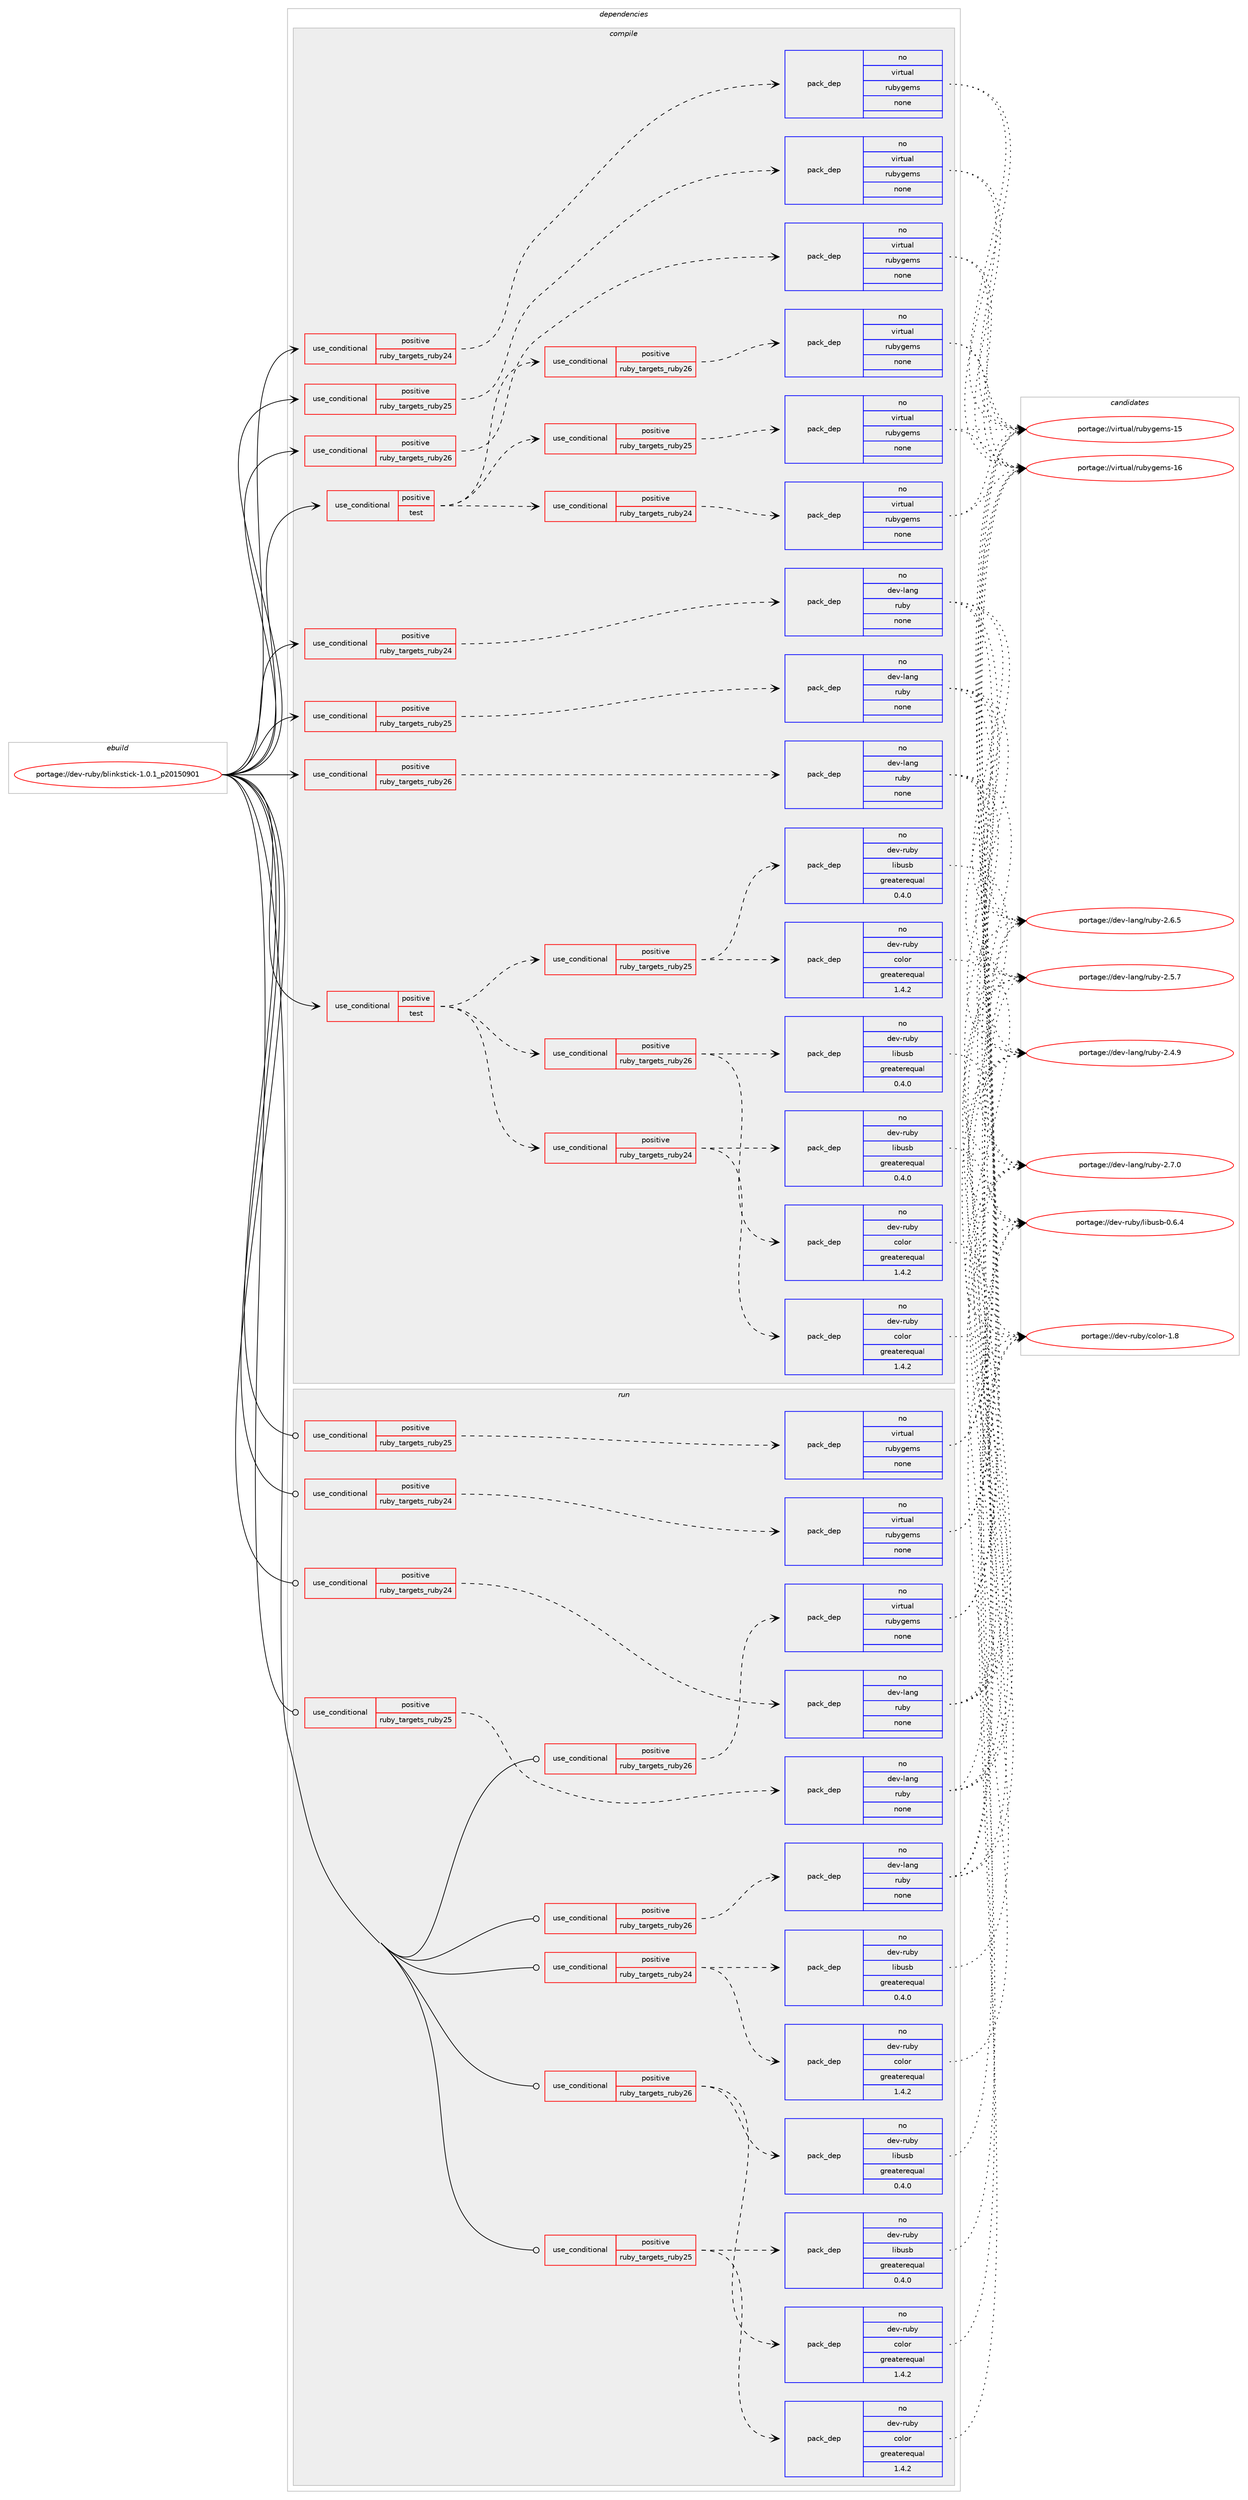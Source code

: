 digraph prolog {

# *************
# Graph options
# *************

newrank=true;
concentrate=true;
compound=true;
graph [rankdir=LR,fontname=Helvetica,fontsize=10,ranksep=1.5];#, ranksep=2.5, nodesep=0.2];
edge  [arrowhead=vee];
node  [fontname=Helvetica,fontsize=10];

# **********
# The ebuild
# **********

subgraph cluster_leftcol {
color=gray;
rank=same;
label=<<i>ebuild</i>>;
id [label="portage://dev-ruby/blinkstick-1.0.1_p20150901", color=red, width=4, href="../dev-ruby/blinkstick-1.0.1_p20150901.svg"];
}

# ****************
# The dependencies
# ****************

subgraph cluster_midcol {
color=gray;
label=<<i>dependencies</i>>;
subgraph cluster_compile {
fillcolor="#eeeeee";
style=filled;
label=<<i>compile</i>>;
subgraph cond92273 {
dependency365772 [label=<<TABLE BORDER="0" CELLBORDER="1" CELLSPACING="0" CELLPADDING="4"><TR><TD ROWSPAN="3" CELLPADDING="10">use_conditional</TD></TR><TR><TD>positive</TD></TR><TR><TD>ruby_targets_ruby24</TD></TR></TABLE>>, shape=none, color=red];
subgraph pack268675 {
dependency365773 [label=<<TABLE BORDER="0" CELLBORDER="1" CELLSPACING="0" CELLPADDING="4" WIDTH="220"><TR><TD ROWSPAN="6" CELLPADDING="30">pack_dep</TD></TR><TR><TD WIDTH="110">no</TD></TR><TR><TD>dev-lang</TD></TR><TR><TD>ruby</TD></TR><TR><TD>none</TD></TR><TR><TD></TD></TR></TABLE>>, shape=none, color=blue];
}
dependency365772:e -> dependency365773:w [weight=20,style="dashed",arrowhead="vee"];
}
id:e -> dependency365772:w [weight=20,style="solid",arrowhead="vee"];
subgraph cond92274 {
dependency365774 [label=<<TABLE BORDER="0" CELLBORDER="1" CELLSPACING="0" CELLPADDING="4"><TR><TD ROWSPAN="3" CELLPADDING="10">use_conditional</TD></TR><TR><TD>positive</TD></TR><TR><TD>ruby_targets_ruby24</TD></TR></TABLE>>, shape=none, color=red];
subgraph pack268676 {
dependency365775 [label=<<TABLE BORDER="0" CELLBORDER="1" CELLSPACING="0" CELLPADDING="4" WIDTH="220"><TR><TD ROWSPAN="6" CELLPADDING="30">pack_dep</TD></TR><TR><TD WIDTH="110">no</TD></TR><TR><TD>virtual</TD></TR><TR><TD>rubygems</TD></TR><TR><TD>none</TD></TR><TR><TD></TD></TR></TABLE>>, shape=none, color=blue];
}
dependency365774:e -> dependency365775:w [weight=20,style="dashed",arrowhead="vee"];
}
id:e -> dependency365774:w [weight=20,style="solid",arrowhead="vee"];
subgraph cond92275 {
dependency365776 [label=<<TABLE BORDER="0" CELLBORDER="1" CELLSPACING="0" CELLPADDING="4"><TR><TD ROWSPAN="3" CELLPADDING="10">use_conditional</TD></TR><TR><TD>positive</TD></TR><TR><TD>ruby_targets_ruby25</TD></TR></TABLE>>, shape=none, color=red];
subgraph pack268677 {
dependency365777 [label=<<TABLE BORDER="0" CELLBORDER="1" CELLSPACING="0" CELLPADDING="4" WIDTH="220"><TR><TD ROWSPAN="6" CELLPADDING="30">pack_dep</TD></TR><TR><TD WIDTH="110">no</TD></TR><TR><TD>dev-lang</TD></TR><TR><TD>ruby</TD></TR><TR><TD>none</TD></TR><TR><TD></TD></TR></TABLE>>, shape=none, color=blue];
}
dependency365776:e -> dependency365777:w [weight=20,style="dashed",arrowhead="vee"];
}
id:e -> dependency365776:w [weight=20,style="solid",arrowhead="vee"];
subgraph cond92276 {
dependency365778 [label=<<TABLE BORDER="0" CELLBORDER="1" CELLSPACING="0" CELLPADDING="4"><TR><TD ROWSPAN="3" CELLPADDING="10">use_conditional</TD></TR><TR><TD>positive</TD></TR><TR><TD>ruby_targets_ruby25</TD></TR></TABLE>>, shape=none, color=red];
subgraph pack268678 {
dependency365779 [label=<<TABLE BORDER="0" CELLBORDER="1" CELLSPACING="0" CELLPADDING="4" WIDTH="220"><TR><TD ROWSPAN="6" CELLPADDING="30">pack_dep</TD></TR><TR><TD WIDTH="110">no</TD></TR><TR><TD>virtual</TD></TR><TR><TD>rubygems</TD></TR><TR><TD>none</TD></TR><TR><TD></TD></TR></TABLE>>, shape=none, color=blue];
}
dependency365778:e -> dependency365779:w [weight=20,style="dashed",arrowhead="vee"];
}
id:e -> dependency365778:w [weight=20,style="solid",arrowhead="vee"];
subgraph cond92277 {
dependency365780 [label=<<TABLE BORDER="0" CELLBORDER="1" CELLSPACING="0" CELLPADDING="4"><TR><TD ROWSPAN="3" CELLPADDING="10">use_conditional</TD></TR><TR><TD>positive</TD></TR><TR><TD>ruby_targets_ruby26</TD></TR></TABLE>>, shape=none, color=red];
subgraph pack268679 {
dependency365781 [label=<<TABLE BORDER="0" CELLBORDER="1" CELLSPACING="0" CELLPADDING="4" WIDTH="220"><TR><TD ROWSPAN="6" CELLPADDING="30">pack_dep</TD></TR><TR><TD WIDTH="110">no</TD></TR><TR><TD>dev-lang</TD></TR><TR><TD>ruby</TD></TR><TR><TD>none</TD></TR><TR><TD></TD></TR></TABLE>>, shape=none, color=blue];
}
dependency365780:e -> dependency365781:w [weight=20,style="dashed",arrowhead="vee"];
}
id:e -> dependency365780:w [weight=20,style="solid",arrowhead="vee"];
subgraph cond92278 {
dependency365782 [label=<<TABLE BORDER="0" CELLBORDER="1" CELLSPACING="0" CELLPADDING="4"><TR><TD ROWSPAN="3" CELLPADDING="10">use_conditional</TD></TR><TR><TD>positive</TD></TR><TR><TD>ruby_targets_ruby26</TD></TR></TABLE>>, shape=none, color=red];
subgraph pack268680 {
dependency365783 [label=<<TABLE BORDER="0" CELLBORDER="1" CELLSPACING="0" CELLPADDING="4" WIDTH="220"><TR><TD ROWSPAN="6" CELLPADDING="30">pack_dep</TD></TR><TR><TD WIDTH="110">no</TD></TR><TR><TD>virtual</TD></TR><TR><TD>rubygems</TD></TR><TR><TD>none</TD></TR><TR><TD></TD></TR></TABLE>>, shape=none, color=blue];
}
dependency365782:e -> dependency365783:w [weight=20,style="dashed",arrowhead="vee"];
}
id:e -> dependency365782:w [weight=20,style="solid",arrowhead="vee"];
subgraph cond92279 {
dependency365784 [label=<<TABLE BORDER="0" CELLBORDER="1" CELLSPACING="0" CELLPADDING="4"><TR><TD ROWSPAN="3" CELLPADDING="10">use_conditional</TD></TR><TR><TD>positive</TD></TR><TR><TD>test</TD></TR></TABLE>>, shape=none, color=red];
subgraph cond92280 {
dependency365785 [label=<<TABLE BORDER="0" CELLBORDER="1" CELLSPACING="0" CELLPADDING="4"><TR><TD ROWSPAN="3" CELLPADDING="10">use_conditional</TD></TR><TR><TD>positive</TD></TR><TR><TD>ruby_targets_ruby24</TD></TR></TABLE>>, shape=none, color=red];
subgraph pack268681 {
dependency365786 [label=<<TABLE BORDER="0" CELLBORDER="1" CELLSPACING="0" CELLPADDING="4" WIDTH="220"><TR><TD ROWSPAN="6" CELLPADDING="30">pack_dep</TD></TR><TR><TD WIDTH="110">no</TD></TR><TR><TD>dev-ruby</TD></TR><TR><TD>color</TD></TR><TR><TD>greaterequal</TD></TR><TR><TD>1.4.2</TD></TR></TABLE>>, shape=none, color=blue];
}
dependency365785:e -> dependency365786:w [weight=20,style="dashed",arrowhead="vee"];
subgraph pack268682 {
dependency365787 [label=<<TABLE BORDER="0" CELLBORDER="1" CELLSPACING="0" CELLPADDING="4" WIDTH="220"><TR><TD ROWSPAN="6" CELLPADDING="30">pack_dep</TD></TR><TR><TD WIDTH="110">no</TD></TR><TR><TD>dev-ruby</TD></TR><TR><TD>libusb</TD></TR><TR><TD>greaterequal</TD></TR><TR><TD>0.4.0</TD></TR></TABLE>>, shape=none, color=blue];
}
dependency365785:e -> dependency365787:w [weight=20,style="dashed",arrowhead="vee"];
}
dependency365784:e -> dependency365785:w [weight=20,style="dashed",arrowhead="vee"];
subgraph cond92281 {
dependency365788 [label=<<TABLE BORDER="0" CELLBORDER="1" CELLSPACING="0" CELLPADDING="4"><TR><TD ROWSPAN="3" CELLPADDING="10">use_conditional</TD></TR><TR><TD>positive</TD></TR><TR><TD>ruby_targets_ruby25</TD></TR></TABLE>>, shape=none, color=red];
subgraph pack268683 {
dependency365789 [label=<<TABLE BORDER="0" CELLBORDER="1" CELLSPACING="0" CELLPADDING="4" WIDTH="220"><TR><TD ROWSPAN="6" CELLPADDING="30">pack_dep</TD></TR><TR><TD WIDTH="110">no</TD></TR><TR><TD>dev-ruby</TD></TR><TR><TD>color</TD></TR><TR><TD>greaterequal</TD></TR><TR><TD>1.4.2</TD></TR></TABLE>>, shape=none, color=blue];
}
dependency365788:e -> dependency365789:w [weight=20,style="dashed",arrowhead="vee"];
subgraph pack268684 {
dependency365790 [label=<<TABLE BORDER="0" CELLBORDER="1" CELLSPACING="0" CELLPADDING="4" WIDTH="220"><TR><TD ROWSPAN="6" CELLPADDING="30">pack_dep</TD></TR><TR><TD WIDTH="110">no</TD></TR><TR><TD>dev-ruby</TD></TR><TR><TD>libusb</TD></TR><TR><TD>greaterequal</TD></TR><TR><TD>0.4.0</TD></TR></TABLE>>, shape=none, color=blue];
}
dependency365788:e -> dependency365790:w [weight=20,style="dashed",arrowhead="vee"];
}
dependency365784:e -> dependency365788:w [weight=20,style="dashed",arrowhead="vee"];
subgraph cond92282 {
dependency365791 [label=<<TABLE BORDER="0" CELLBORDER="1" CELLSPACING="0" CELLPADDING="4"><TR><TD ROWSPAN="3" CELLPADDING="10">use_conditional</TD></TR><TR><TD>positive</TD></TR><TR><TD>ruby_targets_ruby26</TD></TR></TABLE>>, shape=none, color=red];
subgraph pack268685 {
dependency365792 [label=<<TABLE BORDER="0" CELLBORDER="1" CELLSPACING="0" CELLPADDING="4" WIDTH="220"><TR><TD ROWSPAN="6" CELLPADDING="30">pack_dep</TD></TR><TR><TD WIDTH="110">no</TD></TR><TR><TD>dev-ruby</TD></TR><TR><TD>color</TD></TR><TR><TD>greaterequal</TD></TR><TR><TD>1.4.2</TD></TR></TABLE>>, shape=none, color=blue];
}
dependency365791:e -> dependency365792:w [weight=20,style="dashed",arrowhead="vee"];
subgraph pack268686 {
dependency365793 [label=<<TABLE BORDER="0" CELLBORDER="1" CELLSPACING="0" CELLPADDING="4" WIDTH="220"><TR><TD ROWSPAN="6" CELLPADDING="30">pack_dep</TD></TR><TR><TD WIDTH="110">no</TD></TR><TR><TD>dev-ruby</TD></TR><TR><TD>libusb</TD></TR><TR><TD>greaterequal</TD></TR><TR><TD>0.4.0</TD></TR></TABLE>>, shape=none, color=blue];
}
dependency365791:e -> dependency365793:w [weight=20,style="dashed",arrowhead="vee"];
}
dependency365784:e -> dependency365791:w [weight=20,style="dashed",arrowhead="vee"];
}
id:e -> dependency365784:w [weight=20,style="solid",arrowhead="vee"];
subgraph cond92283 {
dependency365794 [label=<<TABLE BORDER="0" CELLBORDER="1" CELLSPACING="0" CELLPADDING="4"><TR><TD ROWSPAN="3" CELLPADDING="10">use_conditional</TD></TR><TR><TD>positive</TD></TR><TR><TD>test</TD></TR></TABLE>>, shape=none, color=red];
subgraph cond92284 {
dependency365795 [label=<<TABLE BORDER="0" CELLBORDER="1" CELLSPACING="0" CELLPADDING="4"><TR><TD ROWSPAN="3" CELLPADDING="10">use_conditional</TD></TR><TR><TD>positive</TD></TR><TR><TD>ruby_targets_ruby24</TD></TR></TABLE>>, shape=none, color=red];
subgraph pack268687 {
dependency365796 [label=<<TABLE BORDER="0" CELLBORDER="1" CELLSPACING="0" CELLPADDING="4" WIDTH="220"><TR><TD ROWSPAN="6" CELLPADDING="30">pack_dep</TD></TR><TR><TD WIDTH="110">no</TD></TR><TR><TD>virtual</TD></TR><TR><TD>rubygems</TD></TR><TR><TD>none</TD></TR><TR><TD></TD></TR></TABLE>>, shape=none, color=blue];
}
dependency365795:e -> dependency365796:w [weight=20,style="dashed",arrowhead="vee"];
}
dependency365794:e -> dependency365795:w [weight=20,style="dashed",arrowhead="vee"];
subgraph cond92285 {
dependency365797 [label=<<TABLE BORDER="0" CELLBORDER="1" CELLSPACING="0" CELLPADDING="4"><TR><TD ROWSPAN="3" CELLPADDING="10">use_conditional</TD></TR><TR><TD>positive</TD></TR><TR><TD>ruby_targets_ruby25</TD></TR></TABLE>>, shape=none, color=red];
subgraph pack268688 {
dependency365798 [label=<<TABLE BORDER="0" CELLBORDER="1" CELLSPACING="0" CELLPADDING="4" WIDTH="220"><TR><TD ROWSPAN="6" CELLPADDING="30">pack_dep</TD></TR><TR><TD WIDTH="110">no</TD></TR><TR><TD>virtual</TD></TR><TR><TD>rubygems</TD></TR><TR><TD>none</TD></TR><TR><TD></TD></TR></TABLE>>, shape=none, color=blue];
}
dependency365797:e -> dependency365798:w [weight=20,style="dashed",arrowhead="vee"];
}
dependency365794:e -> dependency365797:w [weight=20,style="dashed",arrowhead="vee"];
subgraph cond92286 {
dependency365799 [label=<<TABLE BORDER="0" CELLBORDER="1" CELLSPACING="0" CELLPADDING="4"><TR><TD ROWSPAN="3" CELLPADDING="10">use_conditional</TD></TR><TR><TD>positive</TD></TR><TR><TD>ruby_targets_ruby26</TD></TR></TABLE>>, shape=none, color=red];
subgraph pack268689 {
dependency365800 [label=<<TABLE BORDER="0" CELLBORDER="1" CELLSPACING="0" CELLPADDING="4" WIDTH="220"><TR><TD ROWSPAN="6" CELLPADDING="30">pack_dep</TD></TR><TR><TD WIDTH="110">no</TD></TR><TR><TD>virtual</TD></TR><TR><TD>rubygems</TD></TR><TR><TD>none</TD></TR><TR><TD></TD></TR></TABLE>>, shape=none, color=blue];
}
dependency365799:e -> dependency365800:w [weight=20,style="dashed",arrowhead="vee"];
}
dependency365794:e -> dependency365799:w [weight=20,style="dashed",arrowhead="vee"];
}
id:e -> dependency365794:w [weight=20,style="solid",arrowhead="vee"];
}
subgraph cluster_compileandrun {
fillcolor="#eeeeee";
style=filled;
label=<<i>compile and run</i>>;
}
subgraph cluster_run {
fillcolor="#eeeeee";
style=filled;
label=<<i>run</i>>;
subgraph cond92287 {
dependency365801 [label=<<TABLE BORDER="0" CELLBORDER="1" CELLSPACING="0" CELLPADDING="4"><TR><TD ROWSPAN="3" CELLPADDING="10">use_conditional</TD></TR><TR><TD>positive</TD></TR><TR><TD>ruby_targets_ruby24</TD></TR></TABLE>>, shape=none, color=red];
subgraph pack268690 {
dependency365802 [label=<<TABLE BORDER="0" CELLBORDER="1" CELLSPACING="0" CELLPADDING="4" WIDTH="220"><TR><TD ROWSPAN="6" CELLPADDING="30">pack_dep</TD></TR><TR><TD WIDTH="110">no</TD></TR><TR><TD>dev-lang</TD></TR><TR><TD>ruby</TD></TR><TR><TD>none</TD></TR><TR><TD></TD></TR></TABLE>>, shape=none, color=blue];
}
dependency365801:e -> dependency365802:w [weight=20,style="dashed",arrowhead="vee"];
}
id:e -> dependency365801:w [weight=20,style="solid",arrowhead="odot"];
subgraph cond92288 {
dependency365803 [label=<<TABLE BORDER="0" CELLBORDER="1" CELLSPACING="0" CELLPADDING="4"><TR><TD ROWSPAN="3" CELLPADDING="10">use_conditional</TD></TR><TR><TD>positive</TD></TR><TR><TD>ruby_targets_ruby24</TD></TR></TABLE>>, shape=none, color=red];
subgraph pack268691 {
dependency365804 [label=<<TABLE BORDER="0" CELLBORDER="1" CELLSPACING="0" CELLPADDING="4" WIDTH="220"><TR><TD ROWSPAN="6" CELLPADDING="30">pack_dep</TD></TR><TR><TD WIDTH="110">no</TD></TR><TR><TD>dev-ruby</TD></TR><TR><TD>color</TD></TR><TR><TD>greaterequal</TD></TR><TR><TD>1.4.2</TD></TR></TABLE>>, shape=none, color=blue];
}
dependency365803:e -> dependency365804:w [weight=20,style="dashed",arrowhead="vee"];
subgraph pack268692 {
dependency365805 [label=<<TABLE BORDER="0" CELLBORDER="1" CELLSPACING="0" CELLPADDING="4" WIDTH="220"><TR><TD ROWSPAN="6" CELLPADDING="30">pack_dep</TD></TR><TR><TD WIDTH="110">no</TD></TR><TR><TD>dev-ruby</TD></TR><TR><TD>libusb</TD></TR><TR><TD>greaterequal</TD></TR><TR><TD>0.4.0</TD></TR></TABLE>>, shape=none, color=blue];
}
dependency365803:e -> dependency365805:w [weight=20,style="dashed",arrowhead="vee"];
}
id:e -> dependency365803:w [weight=20,style="solid",arrowhead="odot"];
subgraph cond92289 {
dependency365806 [label=<<TABLE BORDER="0" CELLBORDER="1" CELLSPACING="0" CELLPADDING="4"><TR><TD ROWSPAN="3" CELLPADDING="10">use_conditional</TD></TR><TR><TD>positive</TD></TR><TR><TD>ruby_targets_ruby24</TD></TR></TABLE>>, shape=none, color=red];
subgraph pack268693 {
dependency365807 [label=<<TABLE BORDER="0" CELLBORDER="1" CELLSPACING="0" CELLPADDING="4" WIDTH="220"><TR><TD ROWSPAN="6" CELLPADDING="30">pack_dep</TD></TR><TR><TD WIDTH="110">no</TD></TR><TR><TD>virtual</TD></TR><TR><TD>rubygems</TD></TR><TR><TD>none</TD></TR><TR><TD></TD></TR></TABLE>>, shape=none, color=blue];
}
dependency365806:e -> dependency365807:w [weight=20,style="dashed",arrowhead="vee"];
}
id:e -> dependency365806:w [weight=20,style="solid",arrowhead="odot"];
subgraph cond92290 {
dependency365808 [label=<<TABLE BORDER="0" CELLBORDER="1" CELLSPACING="0" CELLPADDING="4"><TR><TD ROWSPAN="3" CELLPADDING="10">use_conditional</TD></TR><TR><TD>positive</TD></TR><TR><TD>ruby_targets_ruby25</TD></TR></TABLE>>, shape=none, color=red];
subgraph pack268694 {
dependency365809 [label=<<TABLE BORDER="0" CELLBORDER="1" CELLSPACING="0" CELLPADDING="4" WIDTH="220"><TR><TD ROWSPAN="6" CELLPADDING="30">pack_dep</TD></TR><TR><TD WIDTH="110">no</TD></TR><TR><TD>dev-lang</TD></TR><TR><TD>ruby</TD></TR><TR><TD>none</TD></TR><TR><TD></TD></TR></TABLE>>, shape=none, color=blue];
}
dependency365808:e -> dependency365809:w [weight=20,style="dashed",arrowhead="vee"];
}
id:e -> dependency365808:w [weight=20,style="solid",arrowhead="odot"];
subgraph cond92291 {
dependency365810 [label=<<TABLE BORDER="0" CELLBORDER="1" CELLSPACING="0" CELLPADDING="4"><TR><TD ROWSPAN="3" CELLPADDING="10">use_conditional</TD></TR><TR><TD>positive</TD></TR><TR><TD>ruby_targets_ruby25</TD></TR></TABLE>>, shape=none, color=red];
subgraph pack268695 {
dependency365811 [label=<<TABLE BORDER="0" CELLBORDER="1" CELLSPACING="0" CELLPADDING="4" WIDTH="220"><TR><TD ROWSPAN="6" CELLPADDING="30">pack_dep</TD></TR><TR><TD WIDTH="110">no</TD></TR><TR><TD>dev-ruby</TD></TR><TR><TD>color</TD></TR><TR><TD>greaterequal</TD></TR><TR><TD>1.4.2</TD></TR></TABLE>>, shape=none, color=blue];
}
dependency365810:e -> dependency365811:w [weight=20,style="dashed",arrowhead="vee"];
subgraph pack268696 {
dependency365812 [label=<<TABLE BORDER="0" CELLBORDER="1" CELLSPACING="0" CELLPADDING="4" WIDTH="220"><TR><TD ROWSPAN="6" CELLPADDING="30">pack_dep</TD></TR><TR><TD WIDTH="110">no</TD></TR><TR><TD>dev-ruby</TD></TR><TR><TD>libusb</TD></TR><TR><TD>greaterequal</TD></TR><TR><TD>0.4.0</TD></TR></TABLE>>, shape=none, color=blue];
}
dependency365810:e -> dependency365812:w [weight=20,style="dashed",arrowhead="vee"];
}
id:e -> dependency365810:w [weight=20,style="solid",arrowhead="odot"];
subgraph cond92292 {
dependency365813 [label=<<TABLE BORDER="0" CELLBORDER="1" CELLSPACING="0" CELLPADDING="4"><TR><TD ROWSPAN="3" CELLPADDING="10">use_conditional</TD></TR><TR><TD>positive</TD></TR><TR><TD>ruby_targets_ruby25</TD></TR></TABLE>>, shape=none, color=red];
subgraph pack268697 {
dependency365814 [label=<<TABLE BORDER="0" CELLBORDER="1" CELLSPACING="0" CELLPADDING="4" WIDTH="220"><TR><TD ROWSPAN="6" CELLPADDING="30">pack_dep</TD></TR><TR><TD WIDTH="110">no</TD></TR><TR><TD>virtual</TD></TR><TR><TD>rubygems</TD></TR><TR><TD>none</TD></TR><TR><TD></TD></TR></TABLE>>, shape=none, color=blue];
}
dependency365813:e -> dependency365814:w [weight=20,style="dashed",arrowhead="vee"];
}
id:e -> dependency365813:w [weight=20,style="solid",arrowhead="odot"];
subgraph cond92293 {
dependency365815 [label=<<TABLE BORDER="0" CELLBORDER="1" CELLSPACING="0" CELLPADDING="4"><TR><TD ROWSPAN="3" CELLPADDING="10">use_conditional</TD></TR><TR><TD>positive</TD></TR><TR><TD>ruby_targets_ruby26</TD></TR></TABLE>>, shape=none, color=red];
subgraph pack268698 {
dependency365816 [label=<<TABLE BORDER="0" CELLBORDER="1" CELLSPACING="0" CELLPADDING="4" WIDTH="220"><TR><TD ROWSPAN="6" CELLPADDING="30">pack_dep</TD></TR><TR><TD WIDTH="110">no</TD></TR><TR><TD>dev-lang</TD></TR><TR><TD>ruby</TD></TR><TR><TD>none</TD></TR><TR><TD></TD></TR></TABLE>>, shape=none, color=blue];
}
dependency365815:e -> dependency365816:w [weight=20,style="dashed",arrowhead="vee"];
}
id:e -> dependency365815:w [weight=20,style="solid",arrowhead="odot"];
subgraph cond92294 {
dependency365817 [label=<<TABLE BORDER="0" CELLBORDER="1" CELLSPACING="0" CELLPADDING="4"><TR><TD ROWSPAN="3" CELLPADDING="10">use_conditional</TD></TR><TR><TD>positive</TD></TR><TR><TD>ruby_targets_ruby26</TD></TR></TABLE>>, shape=none, color=red];
subgraph pack268699 {
dependency365818 [label=<<TABLE BORDER="0" CELLBORDER="1" CELLSPACING="0" CELLPADDING="4" WIDTH="220"><TR><TD ROWSPAN="6" CELLPADDING="30">pack_dep</TD></TR><TR><TD WIDTH="110">no</TD></TR><TR><TD>dev-ruby</TD></TR><TR><TD>color</TD></TR><TR><TD>greaterequal</TD></TR><TR><TD>1.4.2</TD></TR></TABLE>>, shape=none, color=blue];
}
dependency365817:e -> dependency365818:w [weight=20,style="dashed",arrowhead="vee"];
subgraph pack268700 {
dependency365819 [label=<<TABLE BORDER="0" CELLBORDER="1" CELLSPACING="0" CELLPADDING="4" WIDTH="220"><TR><TD ROWSPAN="6" CELLPADDING="30">pack_dep</TD></TR><TR><TD WIDTH="110">no</TD></TR><TR><TD>dev-ruby</TD></TR><TR><TD>libusb</TD></TR><TR><TD>greaterequal</TD></TR><TR><TD>0.4.0</TD></TR></TABLE>>, shape=none, color=blue];
}
dependency365817:e -> dependency365819:w [weight=20,style="dashed",arrowhead="vee"];
}
id:e -> dependency365817:w [weight=20,style="solid",arrowhead="odot"];
subgraph cond92295 {
dependency365820 [label=<<TABLE BORDER="0" CELLBORDER="1" CELLSPACING="0" CELLPADDING="4"><TR><TD ROWSPAN="3" CELLPADDING="10">use_conditional</TD></TR><TR><TD>positive</TD></TR><TR><TD>ruby_targets_ruby26</TD></TR></TABLE>>, shape=none, color=red];
subgraph pack268701 {
dependency365821 [label=<<TABLE BORDER="0" CELLBORDER="1" CELLSPACING="0" CELLPADDING="4" WIDTH="220"><TR><TD ROWSPAN="6" CELLPADDING="30">pack_dep</TD></TR><TR><TD WIDTH="110">no</TD></TR><TR><TD>virtual</TD></TR><TR><TD>rubygems</TD></TR><TR><TD>none</TD></TR><TR><TD></TD></TR></TABLE>>, shape=none, color=blue];
}
dependency365820:e -> dependency365821:w [weight=20,style="dashed",arrowhead="vee"];
}
id:e -> dependency365820:w [weight=20,style="solid",arrowhead="odot"];
}
}

# **************
# The candidates
# **************

subgraph cluster_choices {
rank=same;
color=gray;
label=<<i>candidates</i>>;

subgraph choice268675 {
color=black;
nodesep=1;
choice10010111845108971101034711411798121455046554648 [label="portage://dev-lang/ruby-2.7.0", color=red, width=4,href="../dev-lang/ruby-2.7.0.svg"];
choice10010111845108971101034711411798121455046544653 [label="portage://dev-lang/ruby-2.6.5", color=red, width=4,href="../dev-lang/ruby-2.6.5.svg"];
choice10010111845108971101034711411798121455046534655 [label="portage://dev-lang/ruby-2.5.7", color=red, width=4,href="../dev-lang/ruby-2.5.7.svg"];
choice10010111845108971101034711411798121455046524657 [label="portage://dev-lang/ruby-2.4.9", color=red, width=4,href="../dev-lang/ruby-2.4.9.svg"];
dependency365773:e -> choice10010111845108971101034711411798121455046554648:w [style=dotted,weight="100"];
dependency365773:e -> choice10010111845108971101034711411798121455046544653:w [style=dotted,weight="100"];
dependency365773:e -> choice10010111845108971101034711411798121455046534655:w [style=dotted,weight="100"];
dependency365773:e -> choice10010111845108971101034711411798121455046524657:w [style=dotted,weight="100"];
}
subgraph choice268676 {
color=black;
nodesep=1;
choice118105114116117971084711411798121103101109115454954 [label="portage://virtual/rubygems-16", color=red, width=4,href="../virtual/rubygems-16.svg"];
choice118105114116117971084711411798121103101109115454953 [label="portage://virtual/rubygems-15", color=red, width=4,href="../virtual/rubygems-15.svg"];
dependency365775:e -> choice118105114116117971084711411798121103101109115454954:w [style=dotted,weight="100"];
dependency365775:e -> choice118105114116117971084711411798121103101109115454953:w [style=dotted,weight="100"];
}
subgraph choice268677 {
color=black;
nodesep=1;
choice10010111845108971101034711411798121455046554648 [label="portage://dev-lang/ruby-2.7.0", color=red, width=4,href="../dev-lang/ruby-2.7.0.svg"];
choice10010111845108971101034711411798121455046544653 [label="portage://dev-lang/ruby-2.6.5", color=red, width=4,href="../dev-lang/ruby-2.6.5.svg"];
choice10010111845108971101034711411798121455046534655 [label="portage://dev-lang/ruby-2.5.7", color=red, width=4,href="../dev-lang/ruby-2.5.7.svg"];
choice10010111845108971101034711411798121455046524657 [label="portage://dev-lang/ruby-2.4.9", color=red, width=4,href="../dev-lang/ruby-2.4.9.svg"];
dependency365777:e -> choice10010111845108971101034711411798121455046554648:w [style=dotted,weight="100"];
dependency365777:e -> choice10010111845108971101034711411798121455046544653:w [style=dotted,weight="100"];
dependency365777:e -> choice10010111845108971101034711411798121455046534655:w [style=dotted,weight="100"];
dependency365777:e -> choice10010111845108971101034711411798121455046524657:w [style=dotted,weight="100"];
}
subgraph choice268678 {
color=black;
nodesep=1;
choice118105114116117971084711411798121103101109115454954 [label="portage://virtual/rubygems-16", color=red, width=4,href="../virtual/rubygems-16.svg"];
choice118105114116117971084711411798121103101109115454953 [label="portage://virtual/rubygems-15", color=red, width=4,href="../virtual/rubygems-15.svg"];
dependency365779:e -> choice118105114116117971084711411798121103101109115454954:w [style=dotted,weight="100"];
dependency365779:e -> choice118105114116117971084711411798121103101109115454953:w [style=dotted,weight="100"];
}
subgraph choice268679 {
color=black;
nodesep=1;
choice10010111845108971101034711411798121455046554648 [label="portage://dev-lang/ruby-2.7.0", color=red, width=4,href="../dev-lang/ruby-2.7.0.svg"];
choice10010111845108971101034711411798121455046544653 [label="portage://dev-lang/ruby-2.6.5", color=red, width=4,href="../dev-lang/ruby-2.6.5.svg"];
choice10010111845108971101034711411798121455046534655 [label="portage://dev-lang/ruby-2.5.7", color=red, width=4,href="../dev-lang/ruby-2.5.7.svg"];
choice10010111845108971101034711411798121455046524657 [label="portage://dev-lang/ruby-2.4.9", color=red, width=4,href="../dev-lang/ruby-2.4.9.svg"];
dependency365781:e -> choice10010111845108971101034711411798121455046554648:w [style=dotted,weight="100"];
dependency365781:e -> choice10010111845108971101034711411798121455046544653:w [style=dotted,weight="100"];
dependency365781:e -> choice10010111845108971101034711411798121455046534655:w [style=dotted,weight="100"];
dependency365781:e -> choice10010111845108971101034711411798121455046524657:w [style=dotted,weight="100"];
}
subgraph choice268680 {
color=black;
nodesep=1;
choice118105114116117971084711411798121103101109115454954 [label="portage://virtual/rubygems-16", color=red, width=4,href="../virtual/rubygems-16.svg"];
choice118105114116117971084711411798121103101109115454953 [label="portage://virtual/rubygems-15", color=red, width=4,href="../virtual/rubygems-15.svg"];
dependency365783:e -> choice118105114116117971084711411798121103101109115454954:w [style=dotted,weight="100"];
dependency365783:e -> choice118105114116117971084711411798121103101109115454953:w [style=dotted,weight="100"];
}
subgraph choice268681 {
color=black;
nodesep=1;
choice1001011184511411798121479911110811111445494656 [label="portage://dev-ruby/color-1.8", color=red, width=4,href="../dev-ruby/color-1.8.svg"];
dependency365786:e -> choice1001011184511411798121479911110811111445494656:w [style=dotted,weight="100"];
}
subgraph choice268682 {
color=black;
nodesep=1;
choice1001011184511411798121471081059811711598454846544652 [label="portage://dev-ruby/libusb-0.6.4", color=red, width=4,href="../dev-ruby/libusb-0.6.4.svg"];
dependency365787:e -> choice1001011184511411798121471081059811711598454846544652:w [style=dotted,weight="100"];
}
subgraph choice268683 {
color=black;
nodesep=1;
choice1001011184511411798121479911110811111445494656 [label="portage://dev-ruby/color-1.8", color=red, width=4,href="../dev-ruby/color-1.8.svg"];
dependency365789:e -> choice1001011184511411798121479911110811111445494656:w [style=dotted,weight="100"];
}
subgraph choice268684 {
color=black;
nodesep=1;
choice1001011184511411798121471081059811711598454846544652 [label="portage://dev-ruby/libusb-0.6.4", color=red, width=4,href="../dev-ruby/libusb-0.6.4.svg"];
dependency365790:e -> choice1001011184511411798121471081059811711598454846544652:w [style=dotted,weight="100"];
}
subgraph choice268685 {
color=black;
nodesep=1;
choice1001011184511411798121479911110811111445494656 [label="portage://dev-ruby/color-1.8", color=red, width=4,href="../dev-ruby/color-1.8.svg"];
dependency365792:e -> choice1001011184511411798121479911110811111445494656:w [style=dotted,weight="100"];
}
subgraph choice268686 {
color=black;
nodesep=1;
choice1001011184511411798121471081059811711598454846544652 [label="portage://dev-ruby/libusb-0.6.4", color=red, width=4,href="../dev-ruby/libusb-0.6.4.svg"];
dependency365793:e -> choice1001011184511411798121471081059811711598454846544652:w [style=dotted,weight="100"];
}
subgraph choice268687 {
color=black;
nodesep=1;
choice118105114116117971084711411798121103101109115454954 [label="portage://virtual/rubygems-16", color=red, width=4,href="../virtual/rubygems-16.svg"];
choice118105114116117971084711411798121103101109115454953 [label="portage://virtual/rubygems-15", color=red, width=4,href="../virtual/rubygems-15.svg"];
dependency365796:e -> choice118105114116117971084711411798121103101109115454954:w [style=dotted,weight="100"];
dependency365796:e -> choice118105114116117971084711411798121103101109115454953:w [style=dotted,weight="100"];
}
subgraph choice268688 {
color=black;
nodesep=1;
choice118105114116117971084711411798121103101109115454954 [label="portage://virtual/rubygems-16", color=red, width=4,href="../virtual/rubygems-16.svg"];
choice118105114116117971084711411798121103101109115454953 [label="portage://virtual/rubygems-15", color=red, width=4,href="../virtual/rubygems-15.svg"];
dependency365798:e -> choice118105114116117971084711411798121103101109115454954:w [style=dotted,weight="100"];
dependency365798:e -> choice118105114116117971084711411798121103101109115454953:w [style=dotted,weight="100"];
}
subgraph choice268689 {
color=black;
nodesep=1;
choice118105114116117971084711411798121103101109115454954 [label="portage://virtual/rubygems-16", color=red, width=4,href="../virtual/rubygems-16.svg"];
choice118105114116117971084711411798121103101109115454953 [label="portage://virtual/rubygems-15", color=red, width=4,href="../virtual/rubygems-15.svg"];
dependency365800:e -> choice118105114116117971084711411798121103101109115454954:w [style=dotted,weight="100"];
dependency365800:e -> choice118105114116117971084711411798121103101109115454953:w [style=dotted,weight="100"];
}
subgraph choice268690 {
color=black;
nodesep=1;
choice10010111845108971101034711411798121455046554648 [label="portage://dev-lang/ruby-2.7.0", color=red, width=4,href="../dev-lang/ruby-2.7.0.svg"];
choice10010111845108971101034711411798121455046544653 [label="portage://dev-lang/ruby-2.6.5", color=red, width=4,href="../dev-lang/ruby-2.6.5.svg"];
choice10010111845108971101034711411798121455046534655 [label="portage://dev-lang/ruby-2.5.7", color=red, width=4,href="../dev-lang/ruby-2.5.7.svg"];
choice10010111845108971101034711411798121455046524657 [label="portage://dev-lang/ruby-2.4.9", color=red, width=4,href="../dev-lang/ruby-2.4.9.svg"];
dependency365802:e -> choice10010111845108971101034711411798121455046554648:w [style=dotted,weight="100"];
dependency365802:e -> choice10010111845108971101034711411798121455046544653:w [style=dotted,weight="100"];
dependency365802:e -> choice10010111845108971101034711411798121455046534655:w [style=dotted,weight="100"];
dependency365802:e -> choice10010111845108971101034711411798121455046524657:w [style=dotted,weight="100"];
}
subgraph choice268691 {
color=black;
nodesep=1;
choice1001011184511411798121479911110811111445494656 [label="portage://dev-ruby/color-1.8", color=red, width=4,href="../dev-ruby/color-1.8.svg"];
dependency365804:e -> choice1001011184511411798121479911110811111445494656:w [style=dotted,weight="100"];
}
subgraph choice268692 {
color=black;
nodesep=1;
choice1001011184511411798121471081059811711598454846544652 [label="portage://dev-ruby/libusb-0.6.4", color=red, width=4,href="../dev-ruby/libusb-0.6.4.svg"];
dependency365805:e -> choice1001011184511411798121471081059811711598454846544652:w [style=dotted,weight="100"];
}
subgraph choice268693 {
color=black;
nodesep=1;
choice118105114116117971084711411798121103101109115454954 [label="portage://virtual/rubygems-16", color=red, width=4,href="../virtual/rubygems-16.svg"];
choice118105114116117971084711411798121103101109115454953 [label="portage://virtual/rubygems-15", color=red, width=4,href="../virtual/rubygems-15.svg"];
dependency365807:e -> choice118105114116117971084711411798121103101109115454954:w [style=dotted,weight="100"];
dependency365807:e -> choice118105114116117971084711411798121103101109115454953:w [style=dotted,weight="100"];
}
subgraph choice268694 {
color=black;
nodesep=1;
choice10010111845108971101034711411798121455046554648 [label="portage://dev-lang/ruby-2.7.0", color=red, width=4,href="../dev-lang/ruby-2.7.0.svg"];
choice10010111845108971101034711411798121455046544653 [label="portage://dev-lang/ruby-2.6.5", color=red, width=4,href="../dev-lang/ruby-2.6.5.svg"];
choice10010111845108971101034711411798121455046534655 [label="portage://dev-lang/ruby-2.5.7", color=red, width=4,href="../dev-lang/ruby-2.5.7.svg"];
choice10010111845108971101034711411798121455046524657 [label="portage://dev-lang/ruby-2.4.9", color=red, width=4,href="../dev-lang/ruby-2.4.9.svg"];
dependency365809:e -> choice10010111845108971101034711411798121455046554648:w [style=dotted,weight="100"];
dependency365809:e -> choice10010111845108971101034711411798121455046544653:w [style=dotted,weight="100"];
dependency365809:e -> choice10010111845108971101034711411798121455046534655:w [style=dotted,weight="100"];
dependency365809:e -> choice10010111845108971101034711411798121455046524657:w [style=dotted,weight="100"];
}
subgraph choice268695 {
color=black;
nodesep=1;
choice1001011184511411798121479911110811111445494656 [label="portage://dev-ruby/color-1.8", color=red, width=4,href="../dev-ruby/color-1.8.svg"];
dependency365811:e -> choice1001011184511411798121479911110811111445494656:w [style=dotted,weight="100"];
}
subgraph choice268696 {
color=black;
nodesep=1;
choice1001011184511411798121471081059811711598454846544652 [label="portage://dev-ruby/libusb-0.6.4", color=red, width=4,href="../dev-ruby/libusb-0.6.4.svg"];
dependency365812:e -> choice1001011184511411798121471081059811711598454846544652:w [style=dotted,weight="100"];
}
subgraph choice268697 {
color=black;
nodesep=1;
choice118105114116117971084711411798121103101109115454954 [label="portage://virtual/rubygems-16", color=red, width=4,href="../virtual/rubygems-16.svg"];
choice118105114116117971084711411798121103101109115454953 [label="portage://virtual/rubygems-15", color=red, width=4,href="../virtual/rubygems-15.svg"];
dependency365814:e -> choice118105114116117971084711411798121103101109115454954:w [style=dotted,weight="100"];
dependency365814:e -> choice118105114116117971084711411798121103101109115454953:w [style=dotted,weight="100"];
}
subgraph choice268698 {
color=black;
nodesep=1;
choice10010111845108971101034711411798121455046554648 [label="portage://dev-lang/ruby-2.7.0", color=red, width=4,href="../dev-lang/ruby-2.7.0.svg"];
choice10010111845108971101034711411798121455046544653 [label="portage://dev-lang/ruby-2.6.5", color=red, width=4,href="../dev-lang/ruby-2.6.5.svg"];
choice10010111845108971101034711411798121455046534655 [label="portage://dev-lang/ruby-2.5.7", color=red, width=4,href="../dev-lang/ruby-2.5.7.svg"];
choice10010111845108971101034711411798121455046524657 [label="portage://dev-lang/ruby-2.4.9", color=red, width=4,href="../dev-lang/ruby-2.4.9.svg"];
dependency365816:e -> choice10010111845108971101034711411798121455046554648:w [style=dotted,weight="100"];
dependency365816:e -> choice10010111845108971101034711411798121455046544653:w [style=dotted,weight="100"];
dependency365816:e -> choice10010111845108971101034711411798121455046534655:w [style=dotted,weight="100"];
dependency365816:e -> choice10010111845108971101034711411798121455046524657:w [style=dotted,weight="100"];
}
subgraph choice268699 {
color=black;
nodesep=1;
choice1001011184511411798121479911110811111445494656 [label="portage://dev-ruby/color-1.8", color=red, width=4,href="../dev-ruby/color-1.8.svg"];
dependency365818:e -> choice1001011184511411798121479911110811111445494656:w [style=dotted,weight="100"];
}
subgraph choice268700 {
color=black;
nodesep=1;
choice1001011184511411798121471081059811711598454846544652 [label="portage://dev-ruby/libusb-0.6.4", color=red, width=4,href="../dev-ruby/libusb-0.6.4.svg"];
dependency365819:e -> choice1001011184511411798121471081059811711598454846544652:w [style=dotted,weight="100"];
}
subgraph choice268701 {
color=black;
nodesep=1;
choice118105114116117971084711411798121103101109115454954 [label="portage://virtual/rubygems-16", color=red, width=4,href="../virtual/rubygems-16.svg"];
choice118105114116117971084711411798121103101109115454953 [label="portage://virtual/rubygems-15", color=red, width=4,href="../virtual/rubygems-15.svg"];
dependency365821:e -> choice118105114116117971084711411798121103101109115454954:w [style=dotted,weight="100"];
dependency365821:e -> choice118105114116117971084711411798121103101109115454953:w [style=dotted,weight="100"];
}
}

}
